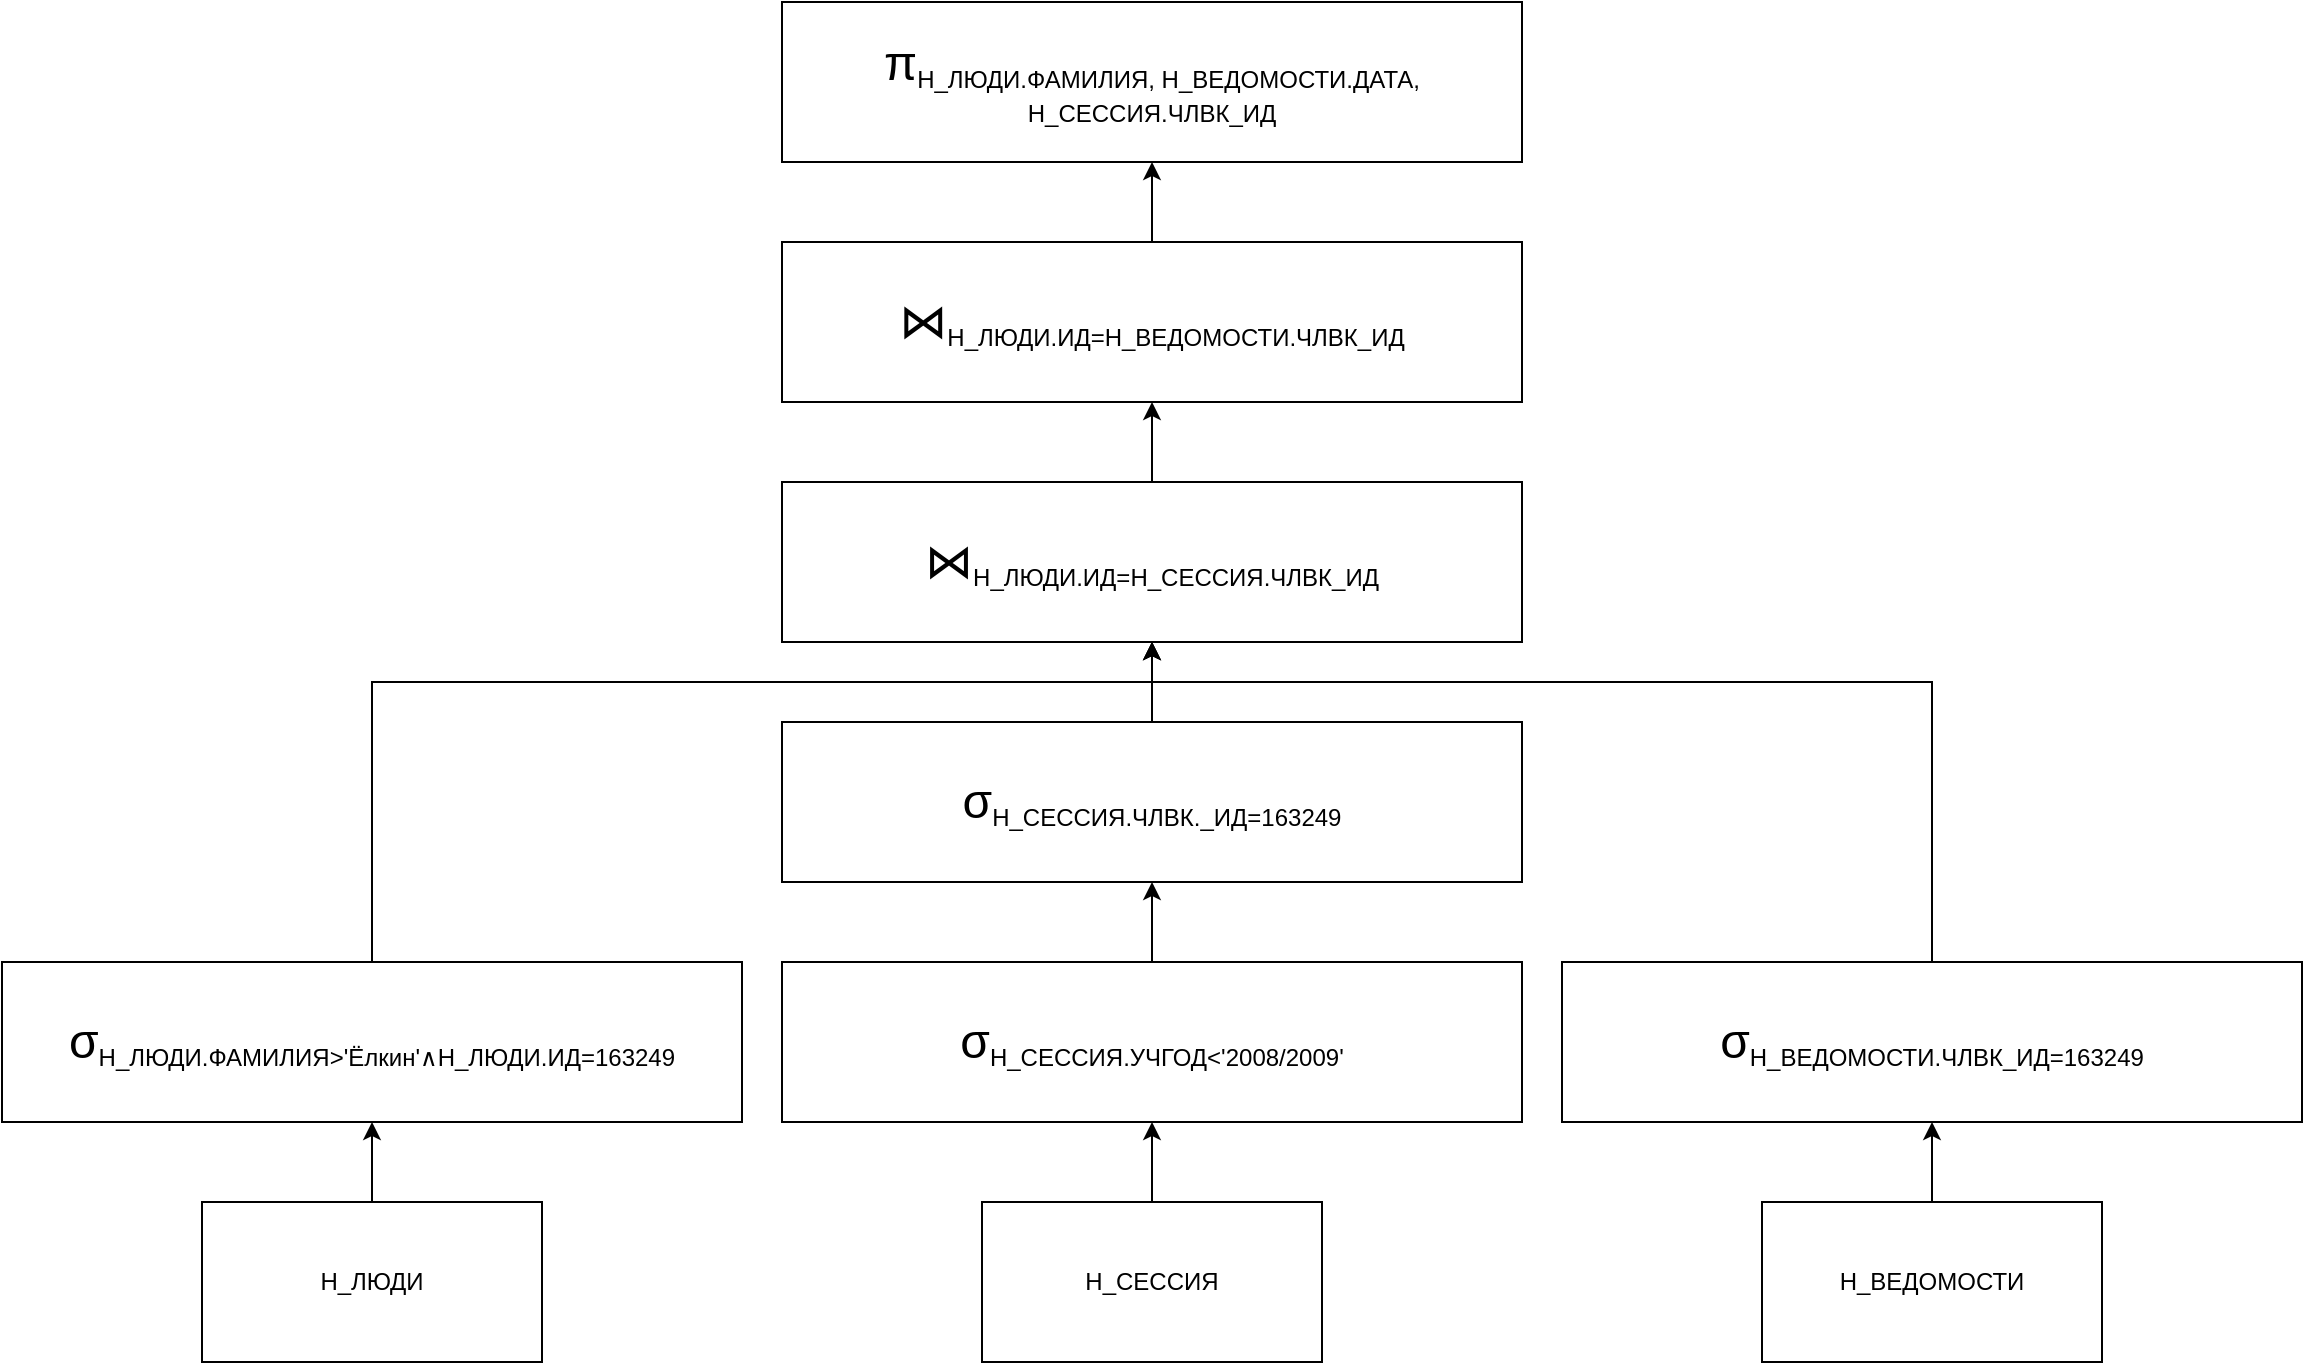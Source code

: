 <mxfile version="21.2.9" type="device">
  <diagram name="Page-1" id="gbPsVQ9eqNp_veV7HC2S">
    <mxGraphModel dx="1242" dy="795" grid="1" gridSize="10" guides="1" tooltips="1" connect="1" arrows="1" fold="1" page="1" pageScale="1" pageWidth="850" pageHeight="1100" math="0" shadow="0">
      <root>
        <mxCell id="0" />
        <mxCell id="1" parent="0" />
        <mxCell id="Bm2bT1peYid5-29AxmIi-11" style="edgeStyle=orthogonalEdgeStyle;rounded=0;orthogonalLoop=1;jettySize=auto;html=1;entryX=0.5;entryY=1;entryDx=0;entryDy=0;" parent="1" source="1wdZAOMdGytCiCozPOUB-2" target="1wdZAOMdGytCiCozPOUB-9" edge="1">
          <mxGeometry relative="1" as="geometry" />
        </mxCell>
        <mxCell id="1wdZAOMdGytCiCozPOUB-2" value="Н_ЛЮДИ" style="rounded=0;whiteSpace=wrap;html=1;" parent="1" vertex="1">
          <mxGeometry x="130" y="920" width="170" height="80" as="geometry" />
        </mxCell>
        <mxCell id="Bm2bT1peYid5-29AxmIi-12" style="edgeStyle=orthogonalEdgeStyle;rounded=0;orthogonalLoop=1;jettySize=auto;html=1;entryX=0.5;entryY=1;entryDx=0;entryDy=0;" parent="1" source="1wdZAOMdGytCiCozPOUB-3" target="Bm2bT1peYid5-29AxmIi-8" edge="1">
          <mxGeometry relative="1" as="geometry" />
        </mxCell>
        <mxCell id="1wdZAOMdGytCiCozPOUB-3" value="&lt;font style=&quot;font-size: 12px;&quot;&gt;Н_СЕССИЯ&lt;/font&gt;" style="rounded=0;whiteSpace=wrap;html=1;" parent="1" vertex="1">
          <mxGeometry x="520" y="920" width="170" height="80" as="geometry" />
        </mxCell>
        <mxCell id="Bm2bT1peYid5-29AxmIi-17" style="edgeStyle=orthogonalEdgeStyle;rounded=0;orthogonalLoop=1;jettySize=auto;html=1;entryX=0.5;entryY=1;entryDx=0;entryDy=0;" parent="1" source="1wdZAOMdGytCiCozPOUB-4" target="Bm2bT1peYid5-29AxmIi-2" edge="1">
          <mxGeometry relative="1" as="geometry" />
        </mxCell>
        <mxCell id="1wdZAOMdGytCiCozPOUB-4" value="&lt;font style=&quot;font-size: 24px;&quot;&gt;⋈&lt;/font&gt;&lt;sub style=&quot;&quot;&gt;&lt;font style=&quot;font-size: 12px;&quot;&gt;Н_ЛЮДИ.ИД=Н_СЕССИЯ.ЧЛВК_ИД&lt;/font&gt;&lt;/sub&gt;" style="rounded=0;whiteSpace=wrap;html=1;" parent="1" vertex="1">
          <mxGeometry x="420" y="560" width="370" height="80" as="geometry" />
        </mxCell>
        <mxCell id="Bm2bT1peYid5-29AxmIi-16" style="edgeStyle=orthogonalEdgeStyle;rounded=0;orthogonalLoop=1;jettySize=auto;html=1;entryX=0.5;entryY=1;entryDx=0;entryDy=0;" parent="1" source="1wdZAOMdGytCiCozPOUB-9" target="1wdZAOMdGytCiCozPOUB-4" edge="1">
          <mxGeometry relative="1" as="geometry">
            <Array as="points">
              <mxPoint x="215" y="660" />
              <mxPoint x="605" y="660" />
            </Array>
          </mxGeometry>
        </mxCell>
        <mxCell id="1wdZAOMdGytCiCozPOUB-9" value="&lt;font style=&quot;font-size: 24px;&quot;&gt;σ&lt;/font&gt;&lt;sub style=&quot;&quot;&gt;&lt;font style=&quot;font-size: 12px;&quot;&gt;Н_ЛЮДИ.ФАМИЛИЯ&amp;gt;&#39;Ёлкин&#39;&lt;/font&gt;&lt;/sub&gt;&lt;sub&gt;&lt;font style=&quot;font-size: 12px;&quot;&gt;∧Н_ЛЮДИ.ИД=163249&lt;/font&gt;&lt;/sub&gt;" style="rounded=0;whiteSpace=wrap;html=1;" parent="1" vertex="1">
          <mxGeometry x="30" y="800" width="370" height="80" as="geometry" />
        </mxCell>
        <mxCell id="1wdZAOMdGytCiCozPOUB-12" value="&lt;font style=&quot;font-size: 24px;&quot;&gt;π&lt;/font&gt;&lt;sub style=&quot;&quot;&gt;&lt;font style=&quot;font-size: 12px;&quot;&gt;Н_ЛЮДИ.ФАМИЛИЯ, Н_ВЕДОМОСТИ.ДАТА, Н_СЕССИЯ.ЧЛВК_ИД&lt;/font&gt;&lt;/sub&gt;" style="rounded=0;whiteSpace=wrap;html=1;" parent="1" vertex="1">
          <mxGeometry x="420" y="320" width="370" height="80" as="geometry" />
        </mxCell>
        <mxCell id="Bm2bT1peYid5-29AxmIi-13" style="edgeStyle=orthogonalEdgeStyle;rounded=0;orthogonalLoop=1;jettySize=auto;html=1;entryX=0.5;entryY=1;entryDx=0;entryDy=0;" parent="1" source="Bm2bT1peYid5-29AxmIi-1" target="Bm2bT1peYid5-29AxmIi-6" edge="1">
          <mxGeometry relative="1" as="geometry" />
        </mxCell>
        <mxCell id="Bm2bT1peYid5-29AxmIi-1" value="&lt;font style=&quot;font-size: 12px;&quot;&gt;Н_ВЕДОМОСТИ&lt;/font&gt;" style="rounded=0;whiteSpace=wrap;html=1;" parent="1" vertex="1">
          <mxGeometry x="910" y="920" width="170" height="80" as="geometry" />
        </mxCell>
        <mxCell id="Bm2bT1peYid5-29AxmIi-18" style="edgeStyle=orthogonalEdgeStyle;rounded=0;orthogonalLoop=1;jettySize=auto;html=1;entryX=0.5;entryY=1;entryDx=0;entryDy=0;" parent="1" source="Bm2bT1peYid5-29AxmIi-2" target="1wdZAOMdGytCiCozPOUB-12" edge="1">
          <mxGeometry relative="1" as="geometry" />
        </mxCell>
        <mxCell id="Bm2bT1peYid5-29AxmIi-2" value="&lt;font style=&quot;font-size: 24px;&quot;&gt;⋈&lt;/font&gt;&lt;sub style=&quot;&quot;&gt;&lt;font style=&quot;font-size: 12px;&quot;&gt;Н_ЛЮДИ.ИД=Н_ВЕДОМОСТИ.ЧЛВК_ИД&lt;/font&gt;&lt;/sub&gt;" style="rounded=0;whiteSpace=wrap;html=1;" parent="1" vertex="1">
          <mxGeometry x="420" y="440" width="370" height="80" as="geometry" />
        </mxCell>
        <mxCell id="NGMvuoygVDCGV3FCpGSd-4" style="edgeStyle=orthogonalEdgeStyle;rounded=0;orthogonalLoop=1;jettySize=auto;html=1;entryX=0.5;entryY=1;entryDx=0;entryDy=0;" edge="1" parent="1" source="Bm2bT1peYid5-29AxmIi-6" target="1wdZAOMdGytCiCozPOUB-4">
          <mxGeometry relative="1" as="geometry">
            <Array as="points">
              <mxPoint x="995" y="660" />
              <mxPoint x="605" y="660" />
            </Array>
          </mxGeometry>
        </mxCell>
        <mxCell id="Bm2bT1peYid5-29AxmIi-6" value="&lt;font style=&quot;font-size: 24px;&quot;&gt;σ&lt;/font&gt;&lt;sub style=&quot;&quot;&gt;&lt;font style=&quot;font-size: 12px;&quot;&gt;Н_ВЕДОМОСТИ.ЧЛВК_ИД=163249&lt;/font&gt;&lt;/sub&gt;" style="rounded=0;whiteSpace=wrap;html=1;" parent="1" vertex="1">
          <mxGeometry x="810" y="800" width="370" height="80" as="geometry" />
        </mxCell>
        <mxCell id="Bm2bT1peYid5-29AxmIi-15" style="edgeStyle=orthogonalEdgeStyle;rounded=0;orthogonalLoop=1;jettySize=auto;html=1;entryX=0.5;entryY=1;entryDx=0;entryDy=0;" parent="1" source="Bm2bT1peYid5-29AxmIi-8" target="NGMvuoygVDCGV3FCpGSd-1" edge="1">
          <mxGeometry relative="1" as="geometry" />
        </mxCell>
        <mxCell id="Bm2bT1peYid5-29AxmIi-8" value="&lt;font style=&quot;font-size: 24px;&quot;&gt;σ&lt;/font&gt;&lt;sub style=&quot;&quot;&gt;&lt;font style=&quot;font-size: 12px;&quot;&gt;Н_СЕССИЯ.УЧГОД&amp;lt;&#39;2008/2009&#39;&lt;/font&gt;&lt;/sub&gt;" style="rounded=0;whiteSpace=wrap;html=1;" parent="1" vertex="1">
          <mxGeometry x="420" y="800" width="370" height="80" as="geometry" />
        </mxCell>
        <mxCell id="NGMvuoygVDCGV3FCpGSd-5" style="edgeStyle=orthogonalEdgeStyle;rounded=0;orthogonalLoop=1;jettySize=auto;html=1;entryX=0.5;entryY=1;entryDx=0;entryDy=0;" edge="1" parent="1" source="NGMvuoygVDCGV3FCpGSd-1" target="1wdZAOMdGytCiCozPOUB-4">
          <mxGeometry relative="1" as="geometry" />
        </mxCell>
        <mxCell id="NGMvuoygVDCGV3FCpGSd-1" value="&lt;font style=&quot;font-size: 24px;&quot;&gt;σ&lt;/font&gt;&lt;sub style=&quot;&quot;&gt;&lt;font style=&quot;font-size: 12px;&quot;&gt;Н_СЕССИЯ.ЧЛВК._ИД=163249&lt;/font&gt;&lt;/sub&gt;" style="rounded=0;whiteSpace=wrap;html=1;" vertex="1" parent="1">
          <mxGeometry x="420" y="680" width="370" height="80" as="geometry" />
        </mxCell>
      </root>
    </mxGraphModel>
  </diagram>
</mxfile>
